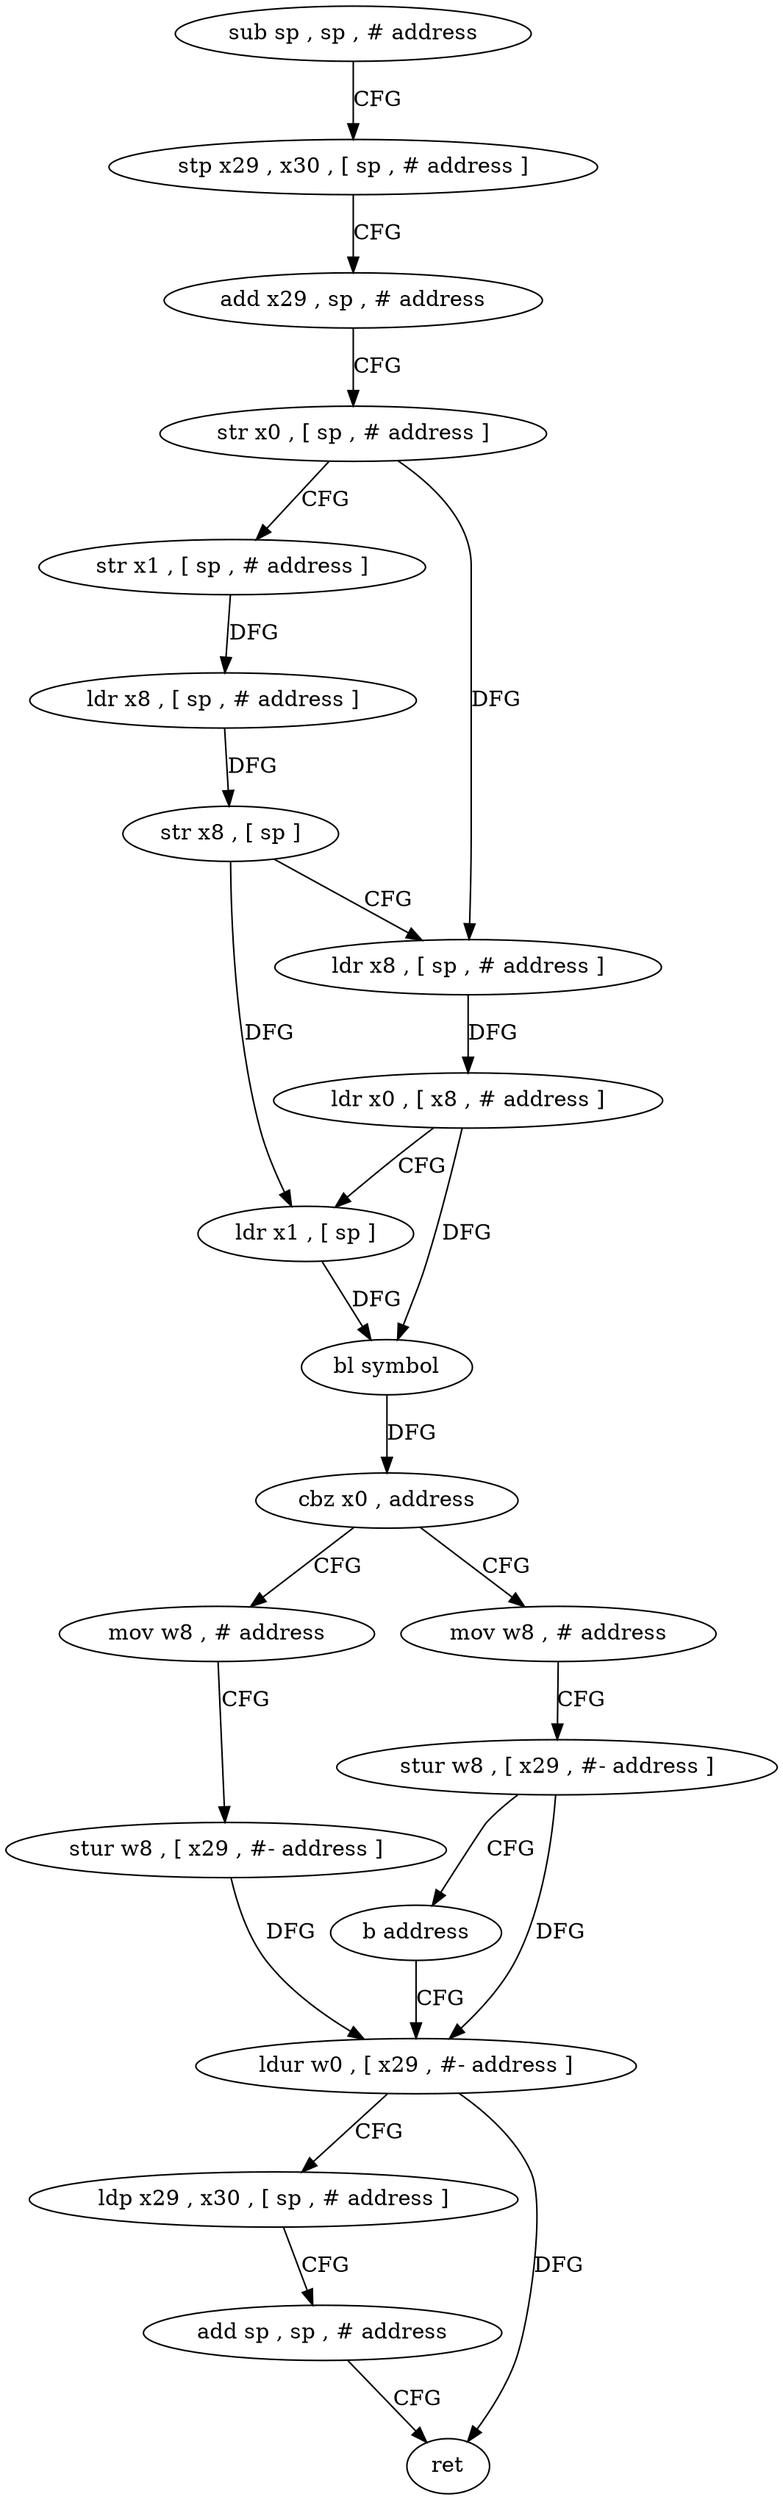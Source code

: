 digraph "func" {
"4213432" [label = "sub sp , sp , # address" ]
"4213436" [label = "stp x29 , x30 , [ sp , # address ]" ]
"4213440" [label = "add x29 , sp , # address" ]
"4213444" [label = "str x0 , [ sp , # address ]" ]
"4213448" [label = "str x1 , [ sp , # address ]" ]
"4213452" [label = "ldr x8 , [ sp , # address ]" ]
"4213456" [label = "str x8 , [ sp ]" ]
"4213460" [label = "ldr x8 , [ sp , # address ]" ]
"4213464" [label = "ldr x0 , [ x8 , # address ]" ]
"4213468" [label = "ldr x1 , [ sp ]" ]
"4213472" [label = "bl symbol" ]
"4213476" [label = "cbz x0 , address" ]
"4213492" [label = "mov w8 , # address" ]
"4213480" [label = "mov w8 , # address" ]
"4213496" [label = "stur w8 , [ x29 , #- address ]" ]
"4213500" [label = "ldur w0 , [ x29 , #- address ]" ]
"4213484" [label = "stur w8 , [ x29 , #- address ]" ]
"4213488" [label = "b address" ]
"4213504" [label = "ldp x29 , x30 , [ sp , # address ]" ]
"4213508" [label = "add sp , sp , # address" ]
"4213512" [label = "ret" ]
"4213432" -> "4213436" [ label = "CFG" ]
"4213436" -> "4213440" [ label = "CFG" ]
"4213440" -> "4213444" [ label = "CFG" ]
"4213444" -> "4213448" [ label = "CFG" ]
"4213444" -> "4213460" [ label = "DFG" ]
"4213448" -> "4213452" [ label = "DFG" ]
"4213452" -> "4213456" [ label = "DFG" ]
"4213456" -> "4213460" [ label = "CFG" ]
"4213456" -> "4213468" [ label = "DFG" ]
"4213460" -> "4213464" [ label = "DFG" ]
"4213464" -> "4213468" [ label = "CFG" ]
"4213464" -> "4213472" [ label = "DFG" ]
"4213468" -> "4213472" [ label = "DFG" ]
"4213472" -> "4213476" [ label = "DFG" ]
"4213476" -> "4213492" [ label = "CFG" ]
"4213476" -> "4213480" [ label = "CFG" ]
"4213492" -> "4213496" [ label = "CFG" ]
"4213480" -> "4213484" [ label = "CFG" ]
"4213496" -> "4213500" [ label = "DFG" ]
"4213500" -> "4213504" [ label = "CFG" ]
"4213500" -> "4213512" [ label = "DFG" ]
"4213484" -> "4213488" [ label = "CFG" ]
"4213484" -> "4213500" [ label = "DFG" ]
"4213488" -> "4213500" [ label = "CFG" ]
"4213504" -> "4213508" [ label = "CFG" ]
"4213508" -> "4213512" [ label = "CFG" ]
}
